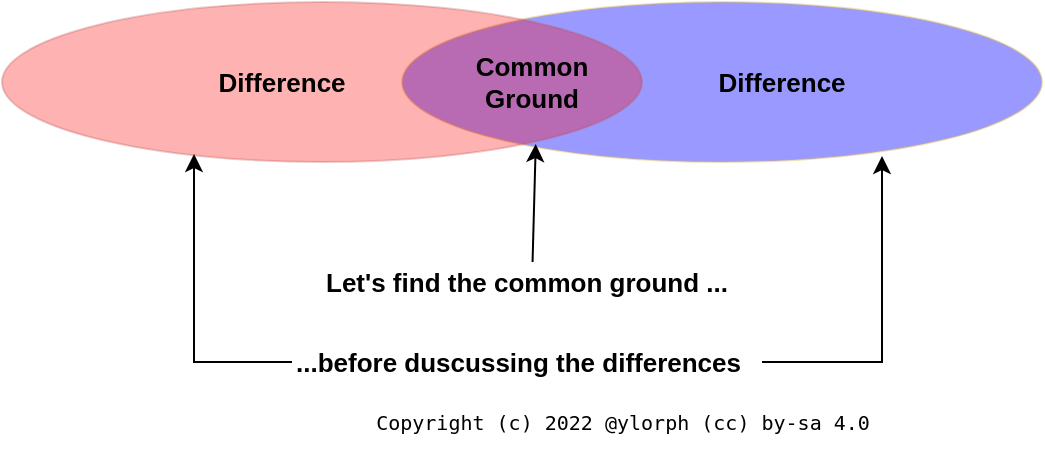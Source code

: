 <mxfile version="14.6.13" type="device"><diagram id="KILtyv0VPcPlmytmfvxx" name="Page-1"><mxGraphModel dx="1086" dy="966" grid="1" gridSize="10" guides="1" tooltips="1" connect="1" arrows="1" fold="1" page="1" pageScale="1" pageWidth="1169" pageHeight="827" math="0" shadow="0"><root><mxCell id="0"/><mxCell id="1" parent="0"/><mxCell id="dQTkq1VeqJyMNKeGcz-4-2" value="" style="ellipse;whiteSpace=wrap;html=1;strokeColor=#d6b656;opacity=40;fillColor=#0000FF;" vertex="1" parent="1"><mxGeometry x="520" y="200" width="320" height="80" as="geometry"/></mxCell><mxCell id="dQTkq1VeqJyMNKeGcz-4-3" value="" style="ellipse;whiteSpace=wrap;html=1;strokeColor=#b85450;opacity=30;fillColor=#FF0000;" vertex="1" parent="1"><mxGeometry x="320" y="200" width="320" height="80" as="geometry"/></mxCell><mxCell id="dQTkq1VeqJyMNKeGcz-4-4" value="Common&lt;br style=&quot;font-size: 13px;&quot;&gt;Ground" style="text;html=1;strokeColor=none;fillColor=none;align=center;verticalAlign=middle;whiteSpace=wrap;rounded=0;fontSize=13;fontStyle=1" vertex="1" parent="1"><mxGeometry x="565" y="230" width="40" height="20" as="geometry"/></mxCell><mxCell id="dQTkq1VeqJyMNKeGcz-4-6" value="Difference" style="text;html=1;strokeColor=none;fillColor=none;align=center;verticalAlign=middle;whiteSpace=wrap;rounded=0;fontSize=13;fontStyle=1" vertex="1" parent="1"><mxGeometry x="400" y="230" width="120" height="20" as="geometry"/></mxCell><mxCell id="dQTkq1VeqJyMNKeGcz-4-7" value="Difference" style="text;html=1;strokeColor=none;fillColor=none;align=center;verticalAlign=middle;whiteSpace=wrap;rounded=0;fontSize=13;fontStyle=1" vertex="1" parent="1"><mxGeometry x="650" y="230" width="120" height="20" as="geometry"/></mxCell><mxCell id="dQTkq1VeqJyMNKeGcz-4-9" style="rounded=0;orthogonalLoop=1;jettySize=auto;html=1;entryX=0.834;entryY=0.888;entryDx=0;entryDy=0;entryPerimeter=0;" edge="1" parent="1" source="dQTkq1VeqJyMNKeGcz-4-8" target="dQTkq1VeqJyMNKeGcz-4-3"><mxGeometry relative="1" as="geometry"/></mxCell><mxCell id="dQTkq1VeqJyMNKeGcz-4-8" value="Let's find the common ground ..." style="text;html=1;strokeColor=none;fillColor=none;align=left;verticalAlign=middle;whiteSpace=wrap;rounded=0;opacity=40;fontSize=13;fontStyle=1;labelBackgroundColor=#ffffff;" vertex="1" parent="1"><mxGeometry x="480" y="330" width="210" height="20" as="geometry"/></mxCell><mxCell id="dQTkq1VeqJyMNKeGcz-4-11" style="edgeStyle=orthogonalEdgeStyle;rounded=0;orthogonalLoop=1;jettySize=auto;html=1;entryX=0.3;entryY=0.95;entryDx=0;entryDy=0;entryPerimeter=0;" edge="1" parent="1" source="dQTkq1VeqJyMNKeGcz-4-10" target="dQTkq1VeqJyMNKeGcz-4-3"><mxGeometry relative="1" as="geometry"><Array as="points"><mxPoint x="416" y="380"/></Array></mxGeometry></mxCell><mxCell id="dQTkq1VeqJyMNKeGcz-4-12" style="edgeStyle=orthogonalEdgeStyle;rounded=0;orthogonalLoop=1;jettySize=auto;html=1;entryX=0.75;entryY=0.963;entryDx=0;entryDy=0;entryPerimeter=0;" edge="1" parent="1" source="dQTkq1VeqJyMNKeGcz-4-10" target="dQTkq1VeqJyMNKeGcz-4-2"><mxGeometry relative="1" as="geometry"><Array as="points"><mxPoint x="760" y="380"/></Array></mxGeometry></mxCell><mxCell id="dQTkq1VeqJyMNKeGcz-4-10" value="...before duscussing the differences" style="text;html=1;strokeColor=none;fillColor=none;align=left;verticalAlign=middle;whiteSpace=wrap;rounded=0;opacity=40;fontSize=13;fontStyle=1;labelBackgroundColor=#ffffff;" vertex="1" parent="1"><mxGeometry x="465" y="370" width="235" height="20" as="geometry"/></mxCell><mxCell id="dQTkq1VeqJyMNKeGcz-4-13" value="&lt;pre style=&quot;font-family: &amp;quot;jetbrains mono&amp;quot;, monospace; line-height: 100%; font-size: 10px;&quot;&gt;Copyright (c) 2022 @ylorph (cc) by-sa 4.0&lt;/pre&gt;" style="text;html=1;align=center;verticalAlign=middle;resizable=0;points=[];autosize=1;strokeColor=none;labelBackgroundColor=#ffffff;fontSize=10;" vertex="1" parent="1"><mxGeometry x="500" y="390" width="260" height="40" as="geometry"/></mxCell></root></mxGraphModel></diagram></mxfile>